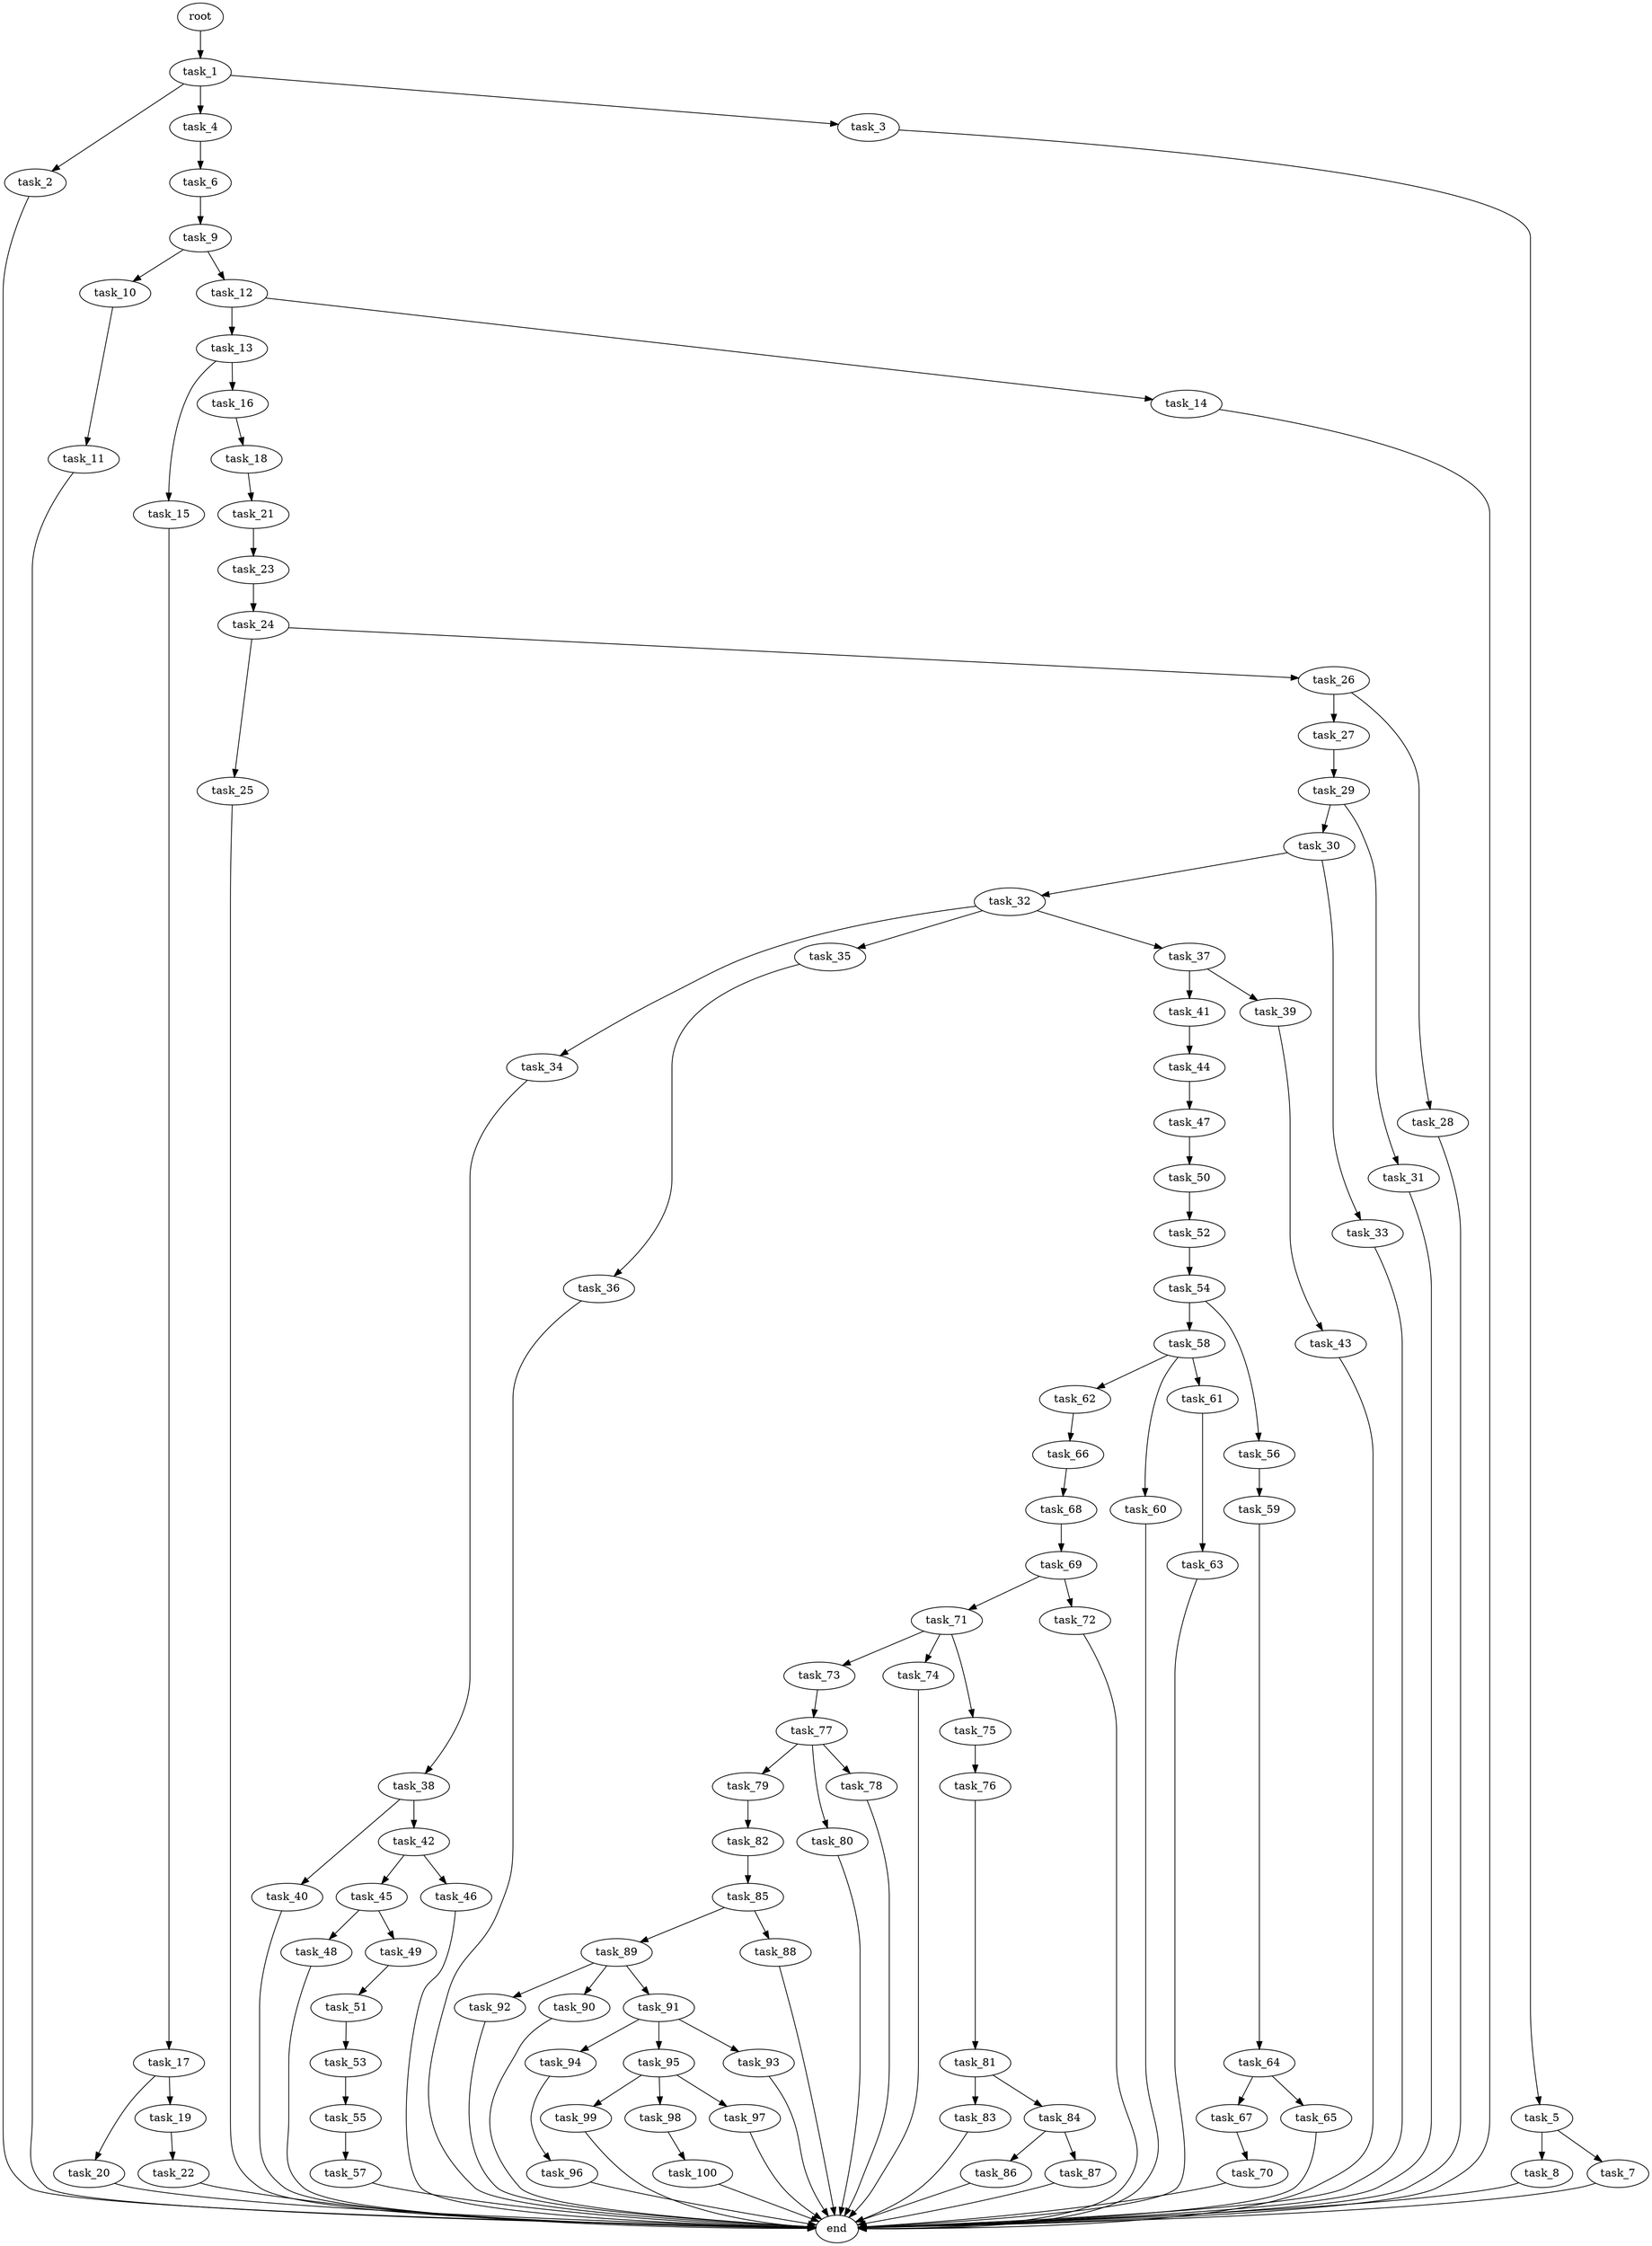 digraph G {
  task_15 [size="1.396817e+11"];
  task_77 [size="2.179471e+10"];
  task_62 [size="6.145773e+11"];
  task_59 [size="5.511478e+11"];
  task_20 [size="9.331060e+11"];
  task_17 [size="7.660372e+11"];
  task_89 [size="2.790217e+10"];
  task_24 [size="6.936840e+11"];
  task_92 [size="4.303429e+11"];
  task_85 [size="4.601155e+11"];
  task_23 [size="4.471459e+11"];
  task_73 [size="7.200921e+09"];
  task_63 [size="9.889828e+11"];
  task_45 [size="4.075211e+11"];
  task_11 [size="6.118842e+10"];
  task_13 [size="3.683812e+11"];
  task_54 [size="8.295833e+11"];
  task_58 [size="1.071737e+11"];
  task_55 [size="6.689689e+11"];
  task_60 [size="4.285819e+11"];
  task_61 [size="9.933058e+11"];
  task_56 [size="9.578156e+11"];
  task_16 [size="4.922933e+11"];
  task_30 [size="1.395186e+11"];
  task_76 [size="6.158080e+11"];
  task_74 [size="4.356802e+11"];
  task_47 [size="9.831187e+11"];
  task_81 [size="8.769593e+11"];
  task_34 [size="4.952694e+11"];
  task_25 [size="1.870573e+10"];
  task_44 [size="3.595053e+11"];
  task_67 [size="4.091068e+11"];
  task_29 [size="9.095350e+10"];
  end [size="0.000000e+00"];
  task_66 [size="2.342117e+10"];
  task_2 [size="8.041643e+11"];
  task_4 [size="6.966391e+11"];
  task_86 [size="4.565264e+11"];
  task_64 [size="2.000043e+11"];
  task_36 [size="4.240401e+11"];
  task_71 [size="3.334517e+11"];
  task_94 [size="4.677461e+11"];
  task_95 [size="7.833641e+11"];
  task_96 [size="5.946755e+11"];
  task_48 [size="7.962833e+11"];
  task_53 [size="1.067965e+11"];
  task_5 [size="9.552457e+11"];
  task_79 [size="1.897331e+11"];
  task_52 [size="3.341894e+11"];
  task_31 [size="2.120830e+11"];
  task_1 [size="2.085285e+11"];
  task_82 [size="8.994934e+10"];
  task_19 [size="6.406328e+11"];
  task_40 [size="2.537090e+11"];
  task_57 [size="6.440907e+11"];
  task_83 [size="7.126822e+11"];
  task_6 [size="5.664218e+11"];
  task_80 [size="3.971751e+11"];
  task_22 [size="6.980762e+11"];
  task_99 [size="5.651934e+11"];
  task_100 [size="7.113431e+11"];
  task_84 [size="5.151218e+11"];
  task_90 [size="8.703037e+11"];
  task_49 [size="3.472083e+11"];
  task_3 [size="5.012044e+11"];
  task_14 [size="6.108842e+11"];
  task_18 [size="5.636908e+11"];
  task_42 [size="6.563414e+11"];
  task_10 [size="8.624459e+11"];
  task_70 [size="3.139926e+11"];
  task_78 [size="5.489559e+11"];
  task_50 [size="7.845475e+11"];
  task_21 [size="5.172580e+11"];
  task_32 [size="7.033936e+11"];
  task_51 [size="1.421876e+11"];
  task_46 [size="2.799259e+11"];
  task_12 [size="1.600824e+11"];
  task_9 [size="1.663721e+11"];
  task_93 [size="5.648299e+11"];
  task_43 [size="7.575441e+11"];
  task_26 [size="3.176186e+11"];
  task_41 [size="5.986921e+11"];
  task_27 [size="2.627440e+11"];
  task_68 [size="1.343597e+11"];
  task_65 [size="6.340473e+11"];
  task_39 [size="8.118535e+10"];
  task_38 [size="7.711210e+11"];
  task_72 [size="5.354133e+11"];
  task_98 [size="4.838656e+11"];
  task_28 [size="4.821099e+11"];
  task_69 [size="1.718757e+11"];
  task_88 [size="3.309969e+11"];
  task_91 [size="8.094120e+11"];
  task_8 [size="5.555775e+11"];
  task_75 [size="4.141510e+11"];
  task_33 [size="1.126838e+11"];
  root [size="0.000000e+00"];
  task_7 [size="4.851887e+11"];
  task_87 [size="5.920122e+11"];
  task_35 [size="8.197314e+11"];
  task_97 [size="1.230154e+11"];
  task_37 [size="8.690045e+10"];

  task_15 -> task_17 [size="7.660372e+08"];
  task_77 -> task_78 [size="5.489559e+08"];
  task_77 -> task_79 [size="1.897331e+08"];
  task_77 -> task_80 [size="3.971751e+08"];
  task_62 -> task_66 [size="2.342117e+07"];
  task_59 -> task_64 [size="2.000043e+08"];
  task_20 -> end [size="1.000000e-12"];
  task_17 -> task_20 [size="9.331060e+08"];
  task_17 -> task_19 [size="6.406328e+08"];
  task_89 -> task_91 [size="8.094120e+08"];
  task_89 -> task_92 [size="4.303429e+08"];
  task_89 -> task_90 [size="8.703037e+08"];
  task_24 -> task_26 [size="3.176186e+08"];
  task_24 -> task_25 [size="1.870573e+07"];
  task_92 -> end [size="1.000000e-12"];
  task_85 -> task_88 [size="3.309969e+08"];
  task_85 -> task_89 [size="2.790217e+07"];
  task_23 -> task_24 [size="6.936840e+08"];
  task_73 -> task_77 [size="2.179471e+07"];
  task_63 -> end [size="1.000000e-12"];
  task_45 -> task_48 [size="7.962833e+08"];
  task_45 -> task_49 [size="3.472083e+08"];
  task_11 -> end [size="1.000000e-12"];
  task_13 -> task_16 [size="4.922933e+08"];
  task_13 -> task_15 [size="1.396817e+08"];
  task_54 -> task_56 [size="9.578156e+08"];
  task_54 -> task_58 [size="1.071737e+08"];
  task_58 -> task_61 [size="9.933058e+08"];
  task_58 -> task_60 [size="4.285819e+08"];
  task_58 -> task_62 [size="6.145773e+08"];
  task_55 -> task_57 [size="6.440907e+08"];
  task_60 -> end [size="1.000000e-12"];
  task_61 -> task_63 [size="9.889828e+08"];
  task_56 -> task_59 [size="5.511478e+08"];
  task_16 -> task_18 [size="5.636908e+08"];
  task_30 -> task_32 [size="7.033936e+08"];
  task_30 -> task_33 [size="1.126838e+08"];
  task_76 -> task_81 [size="8.769593e+08"];
  task_74 -> end [size="1.000000e-12"];
  task_47 -> task_50 [size="7.845475e+08"];
  task_81 -> task_84 [size="5.151218e+08"];
  task_81 -> task_83 [size="7.126822e+08"];
  task_34 -> task_38 [size="7.711210e+08"];
  task_25 -> end [size="1.000000e-12"];
  task_44 -> task_47 [size="9.831187e+08"];
  task_67 -> task_70 [size="3.139926e+08"];
  task_29 -> task_30 [size="1.395186e+08"];
  task_29 -> task_31 [size="2.120830e+08"];
  task_66 -> task_68 [size="1.343597e+08"];
  task_2 -> end [size="1.000000e-12"];
  task_4 -> task_6 [size="5.664218e+08"];
  task_86 -> end [size="1.000000e-12"];
  task_64 -> task_65 [size="6.340473e+08"];
  task_64 -> task_67 [size="4.091068e+08"];
  task_36 -> end [size="1.000000e-12"];
  task_71 -> task_73 [size="7.200921e+06"];
  task_71 -> task_75 [size="4.141510e+08"];
  task_71 -> task_74 [size="4.356802e+08"];
  task_94 -> task_96 [size="5.946755e+08"];
  task_95 -> task_99 [size="5.651934e+08"];
  task_95 -> task_98 [size="4.838656e+08"];
  task_95 -> task_97 [size="1.230154e+08"];
  task_96 -> end [size="1.000000e-12"];
  task_48 -> end [size="1.000000e-12"];
  task_53 -> task_55 [size="6.689689e+08"];
  task_5 -> task_7 [size="4.851887e+08"];
  task_5 -> task_8 [size="5.555775e+08"];
  task_79 -> task_82 [size="8.994934e+07"];
  task_52 -> task_54 [size="8.295833e+08"];
  task_31 -> end [size="1.000000e-12"];
  task_1 -> task_2 [size="8.041643e+08"];
  task_1 -> task_4 [size="6.966391e+08"];
  task_1 -> task_3 [size="5.012044e+08"];
  task_82 -> task_85 [size="4.601155e+08"];
  task_19 -> task_22 [size="6.980762e+08"];
  task_40 -> end [size="1.000000e-12"];
  task_57 -> end [size="1.000000e-12"];
  task_83 -> end [size="1.000000e-12"];
  task_6 -> task_9 [size="1.663721e+08"];
  task_80 -> end [size="1.000000e-12"];
  task_22 -> end [size="1.000000e-12"];
  task_99 -> end [size="1.000000e-12"];
  task_100 -> end [size="1.000000e-12"];
  task_84 -> task_87 [size="5.920122e+08"];
  task_84 -> task_86 [size="4.565264e+08"];
  task_90 -> end [size="1.000000e-12"];
  task_49 -> task_51 [size="1.421876e+08"];
  task_3 -> task_5 [size="9.552457e+08"];
  task_14 -> end [size="1.000000e-12"];
  task_18 -> task_21 [size="5.172580e+08"];
  task_42 -> task_45 [size="4.075211e+08"];
  task_42 -> task_46 [size="2.799259e+08"];
  task_10 -> task_11 [size="6.118842e+07"];
  task_70 -> end [size="1.000000e-12"];
  task_78 -> end [size="1.000000e-12"];
  task_50 -> task_52 [size="3.341894e+08"];
  task_21 -> task_23 [size="4.471459e+08"];
  task_32 -> task_35 [size="8.197314e+08"];
  task_32 -> task_37 [size="8.690045e+07"];
  task_32 -> task_34 [size="4.952694e+08"];
  task_51 -> task_53 [size="1.067965e+08"];
  task_46 -> end [size="1.000000e-12"];
  task_12 -> task_14 [size="6.108842e+08"];
  task_12 -> task_13 [size="3.683812e+08"];
  task_9 -> task_10 [size="8.624459e+08"];
  task_9 -> task_12 [size="1.600824e+08"];
  task_93 -> end [size="1.000000e-12"];
  task_43 -> end [size="1.000000e-12"];
  task_26 -> task_27 [size="2.627440e+08"];
  task_26 -> task_28 [size="4.821099e+08"];
  task_41 -> task_44 [size="3.595053e+08"];
  task_27 -> task_29 [size="9.095350e+07"];
  task_68 -> task_69 [size="1.718757e+08"];
  task_65 -> end [size="1.000000e-12"];
  task_39 -> task_43 [size="7.575441e+08"];
  task_38 -> task_42 [size="6.563414e+08"];
  task_38 -> task_40 [size="2.537090e+08"];
  task_72 -> end [size="1.000000e-12"];
  task_98 -> task_100 [size="7.113431e+08"];
  task_28 -> end [size="1.000000e-12"];
  task_69 -> task_72 [size="5.354133e+08"];
  task_69 -> task_71 [size="3.334517e+08"];
  task_88 -> end [size="1.000000e-12"];
  task_91 -> task_95 [size="7.833641e+08"];
  task_91 -> task_93 [size="5.648299e+08"];
  task_91 -> task_94 [size="4.677461e+08"];
  task_8 -> end [size="1.000000e-12"];
  task_75 -> task_76 [size="6.158080e+08"];
  task_33 -> end [size="1.000000e-12"];
  root -> task_1 [size="1.000000e-12"];
  task_7 -> end [size="1.000000e-12"];
  task_87 -> end [size="1.000000e-12"];
  task_35 -> task_36 [size="4.240401e+08"];
  task_97 -> end [size="1.000000e-12"];
  task_37 -> task_41 [size="5.986921e+08"];
  task_37 -> task_39 [size="8.118535e+07"];
}
